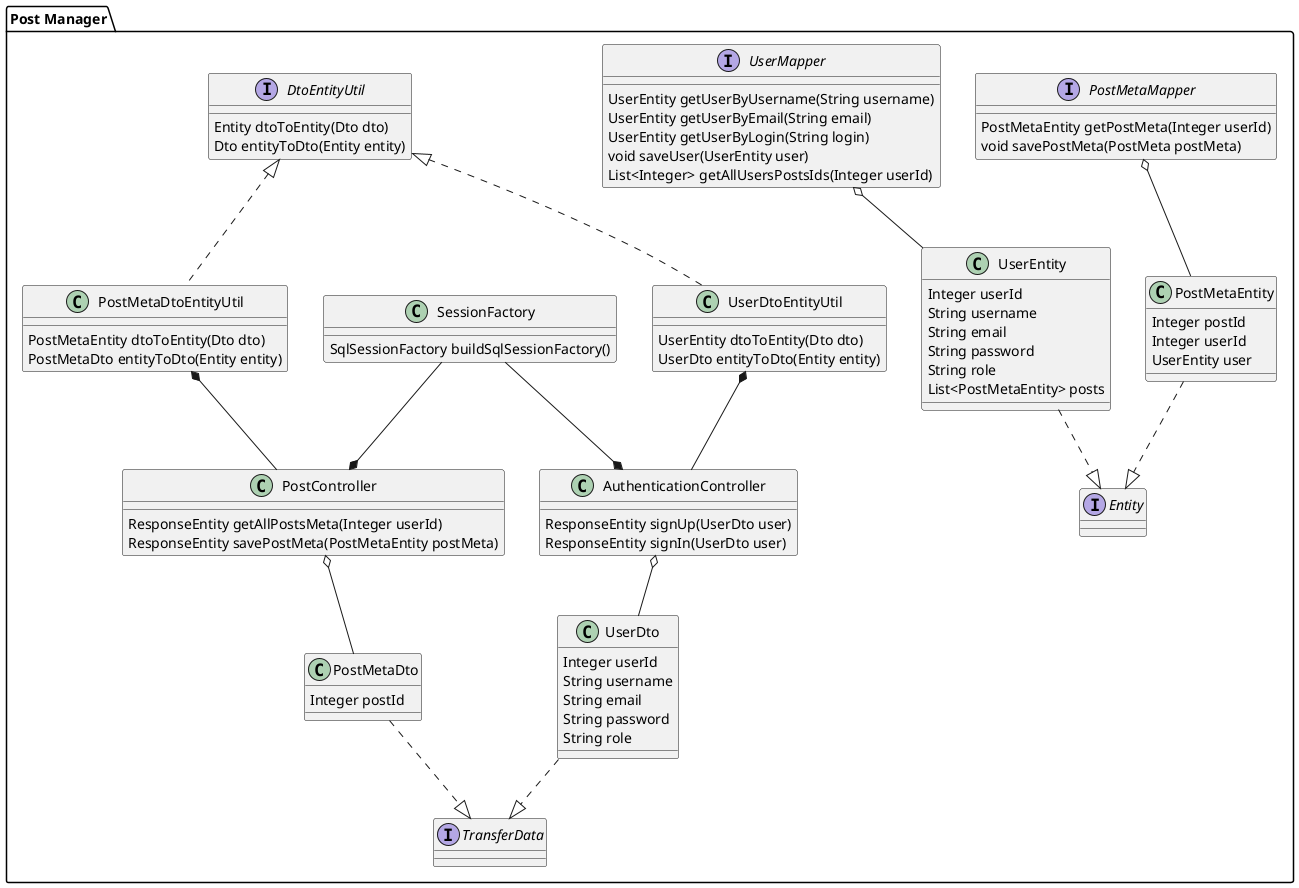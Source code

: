 @startuml

package "Post Manager"{

    interface Entity{
    }

    interface TransferData{
    }

    class UserEntity{
        Integer userId
        String username
        String email
        String password
        String role
        List<PostMetaEntity> posts
    }

    class PostMetaEntity{
        Integer postId
        Integer userId
        UserEntity user
    }

    class UserDto{
        Integer userId
        String username
        String email
        String password
        String role
    }

    class PostMetaDto{
        Integer postId
    }

    interface UserMapper{
        UserEntity getUserByUsername(String username)
        UserEntity getUserByEmail(String email)
        UserEntity getUserByLogin(String login)
        void saveUser(UserEntity user)
        List<Integer> getAllUsersPostsIds(Integer userId)
    }

    interface PostMetaMapper{
        PostMetaEntity getPostMeta(Integer userId)
        void savePostMeta(PostMeta postMeta)
    }

    class SessionFactory{
        SqlSessionFactory buildSqlSessionFactory()
    }

    class AuthenticationController{
        ResponseEntity signUp(UserDto user)
        ResponseEntity signIn(UserDto user)
    }

    class PostController{
        ResponseEntity getAllPostsMeta(Integer userId)
        ResponseEntity savePostMeta(PostMetaEntity postMeta)
    }

    interface DtoEntityUtil{
        Entity dtoToEntity(Dto dto)
        Dto entityToDto(Entity entity)
    }

    class UserDtoEntityUtil{
        UserEntity dtoToEntity(Dto dto)
        UserDto entityToDto(Entity entity)
    }

    class PostMetaDtoEntityUtil{
        PostMetaEntity dtoToEntity(Dto dto)
        PostMetaDto entityToDto(Entity entity)
    }

    UserMapper o-- UserEntity
    PostMetaMapper o-- PostMetaEntity

    Entity <|.up. UserEntity
    Entity <|.up. PostMetaEntity
    TransferData <|.up. UserDto
    TransferData <|.up. PostMetaDto
    DtoEntityUtil <|.. UserDtoEntityUtil
    DtoEntityUtil <|.. PostMetaDtoEntityUtil

    AuthenticationController *-up- SessionFactory
    PostController *-up- SessionFactory

    UserDtoEntityUtil *-- AuthenticationController
    PostMetaDtoEntityUtil *-- PostController

    PostController o-- PostMetaDto
    AuthenticationController o-- UserDto
}
@enduml